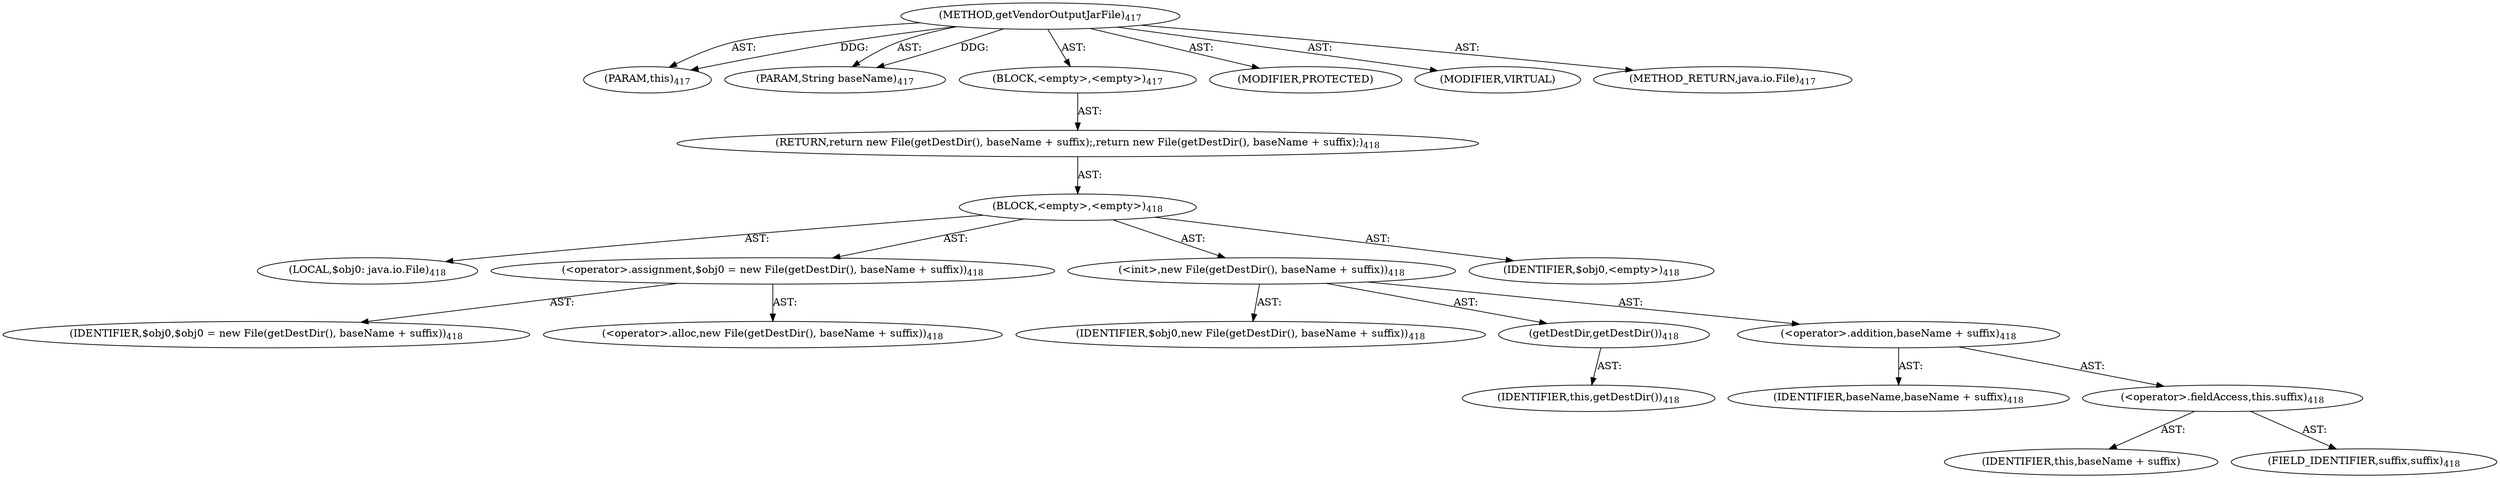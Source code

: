 digraph "getVendorOutputJarFile" {  
"111669149713" [label = <(METHOD,getVendorOutputJarFile)<SUB>417</SUB>> ]
"115964116995" [label = <(PARAM,this)<SUB>417</SUB>> ]
"115964117038" [label = <(PARAM,String baseName)<SUB>417</SUB>> ]
"25769803797" [label = <(BLOCK,&lt;empty&gt;,&lt;empty&gt;)<SUB>417</SUB>> ]
"146028888064" [label = <(RETURN,return new File(getDestDir(), baseName + suffix);,return new File(getDestDir(), baseName + suffix);)<SUB>418</SUB>> ]
"25769803798" [label = <(BLOCK,&lt;empty&gt;,&lt;empty&gt;)<SUB>418</SUB>> ]
"94489280514" [label = <(LOCAL,$obj0: java.io.File)<SUB>418</SUB>> ]
"30064771148" [label = <(&lt;operator&gt;.assignment,$obj0 = new File(getDestDir(), baseName + suffix))<SUB>418</SUB>> ]
"68719476845" [label = <(IDENTIFIER,$obj0,$obj0 = new File(getDestDir(), baseName + suffix))<SUB>418</SUB>> ]
"30064771149" [label = <(&lt;operator&gt;.alloc,new File(getDestDir(), baseName + suffix))<SUB>418</SUB>> ]
"30064771150" [label = <(&lt;init&gt;,new File(getDestDir(), baseName + suffix))<SUB>418</SUB>> ]
"68719476846" [label = <(IDENTIFIER,$obj0,new File(getDestDir(), baseName + suffix))<SUB>418</SUB>> ]
"30064771151" [label = <(getDestDir,getDestDir())<SUB>418</SUB>> ]
"68719476745" [label = <(IDENTIFIER,this,getDestDir())<SUB>418</SUB>> ]
"30064771152" [label = <(&lt;operator&gt;.addition,baseName + suffix)<SUB>418</SUB>> ]
"68719476847" [label = <(IDENTIFIER,baseName,baseName + suffix)<SUB>418</SUB>> ]
"30064771153" [label = <(&lt;operator&gt;.fieldAccess,this.suffix)<SUB>418</SUB>> ]
"68719476848" [label = <(IDENTIFIER,this,baseName + suffix)> ]
"55834574877" [label = <(FIELD_IDENTIFIER,suffix,suffix)<SUB>418</SUB>> ]
"68719476849" [label = <(IDENTIFIER,$obj0,&lt;empty&gt;)<SUB>418</SUB>> ]
"133143986257" [label = <(MODIFIER,PROTECTED)> ]
"133143986258" [label = <(MODIFIER,VIRTUAL)> ]
"128849018897" [label = <(METHOD_RETURN,java.io.File)<SUB>417</SUB>> ]
  "111669149713" -> "115964116995"  [ label = "AST: "] 
  "111669149713" -> "115964117038"  [ label = "AST: "] 
  "111669149713" -> "25769803797"  [ label = "AST: "] 
  "111669149713" -> "133143986257"  [ label = "AST: "] 
  "111669149713" -> "133143986258"  [ label = "AST: "] 
  "111669149713" -> "128849018897"  [ label = "AST: "] 
  "25769803797" -> "146028888064"  [ label = "AST: "] 
  "146028888064" -> "25769803798"  [ label = "AST: "] 
  "25769803798" -> "94489280514"  [ label = "AST: "] 
  "25769803798" -> "30064771148"  [ label = "AST: "] 
  "25769803798" -> "30064771150"  [ label = "AST: "] 
  "25769803798" -> "68719476849"  [ label = "AST: "] 
  "30064771148" -> "68719476845"  [ label = "AST: "] 
  "30064771148" -> "30064771149"  [ label = "AST: "] 
  "30064771150" -> "68719476846"  [ label = "AST: "] 
  "30064771150" -> "30064771151"  [ label = "AST: "] 
  "30064771150" -> "30064771152"  [ label = "AST: "] 
  "30064771151" -> "68719476745"  [ label = "AST: "] 
  "30064771152" -> "68719476847"  [ label = "AST: "] 
  "30064771152" -> "30064771153"  [ label = "AST: "] 
  "30064771153" -> "68719476848"  [ label = "AST: "] 
  "30064771153" -> "55834574877"  [ label = "AST: "] 
  "111669149713" -> "115964116995"  [ label = "DDG: "] 
  "111669149713" -> "115964117038"  [ label = "DDG: "] 
}
